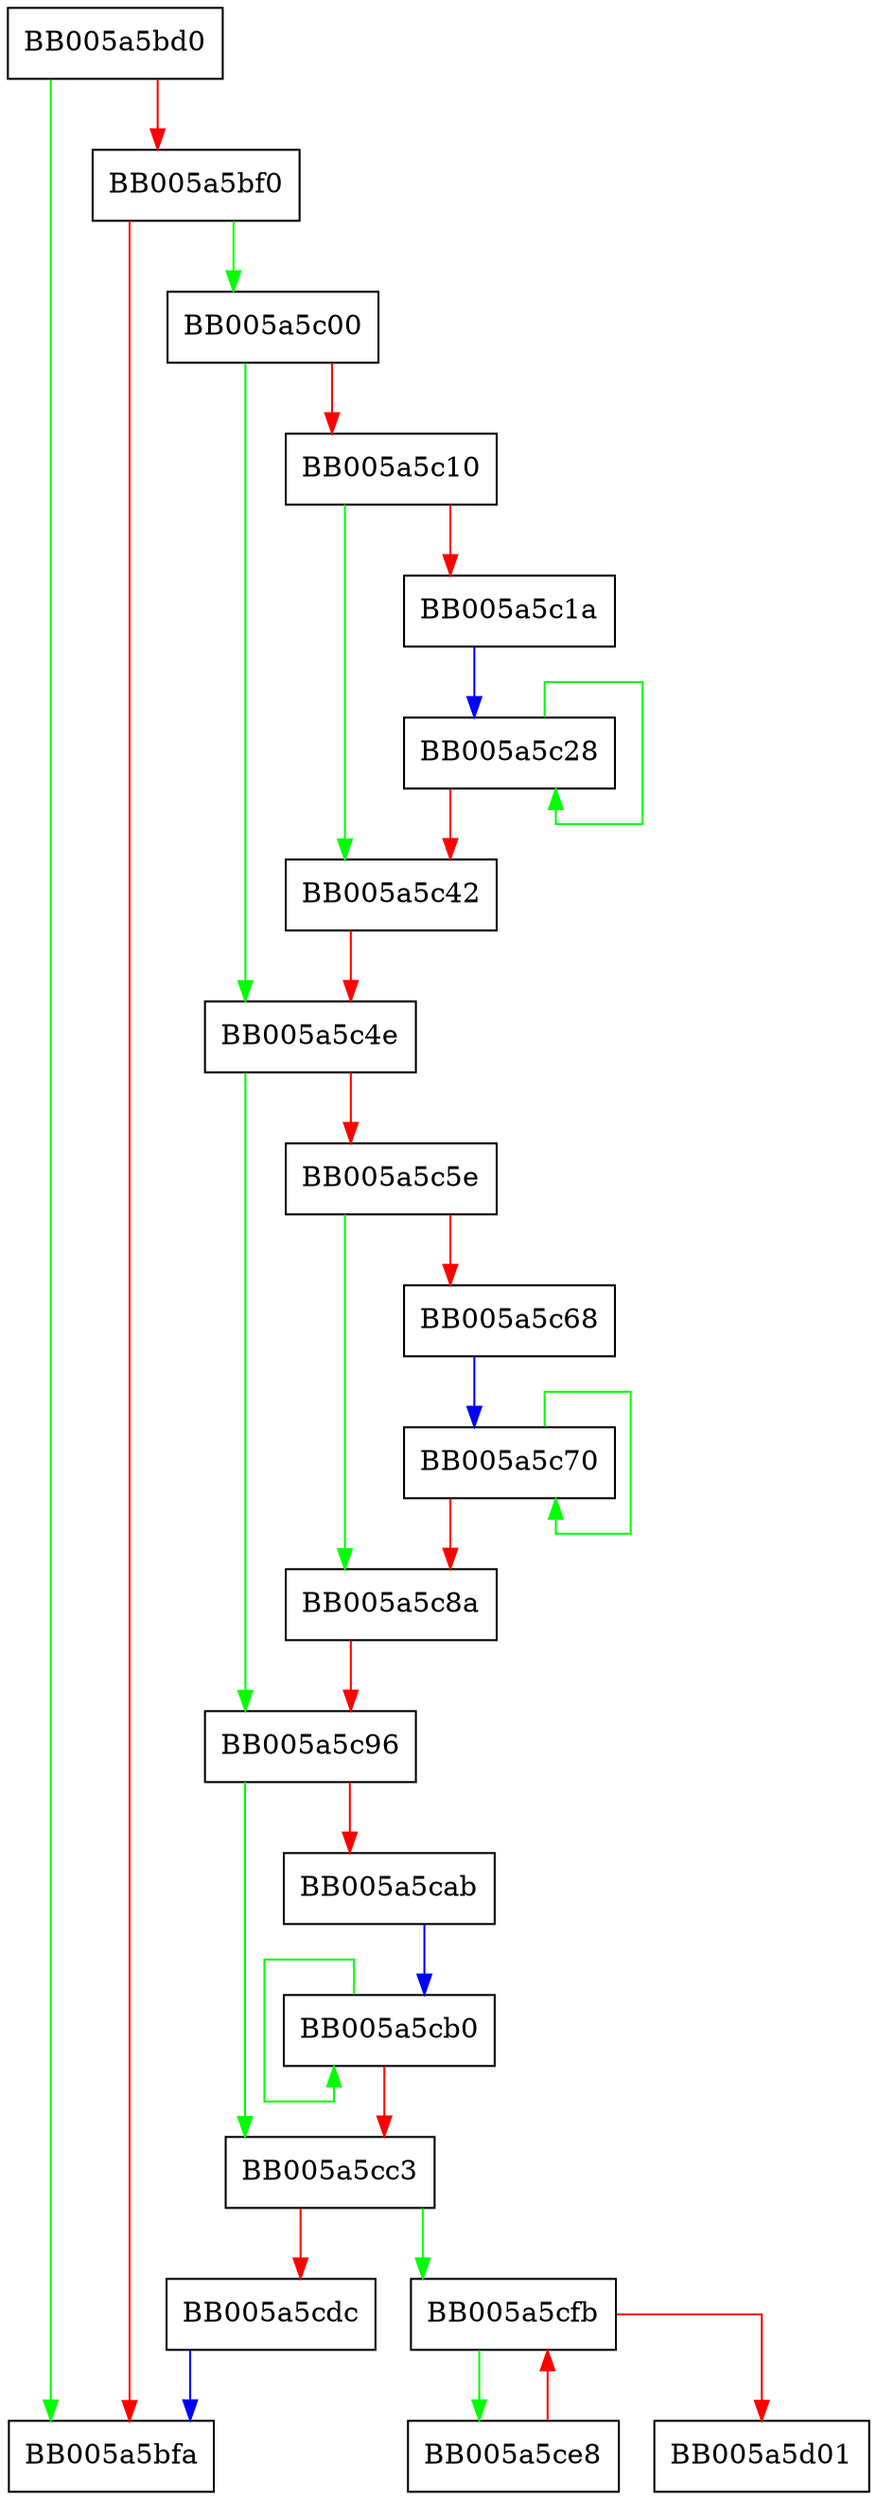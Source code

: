 digraph ERR_load_strings {
  node [shape="box"];
  graph [splines=ortho];
  BB005a5bd0 -> BB005a5bfa [color="green"];
  BB005a5bd0 -> BB005a5bf0 [color="red"];
  BB005a5bf0 -> BB005a5c00 [color="green"];
  BB005a5bf0 -> BB005a5bfa [color="red"];
  BB005a5c00 -> BB005a5c4e [color="green"];
  BB005a5c00 -> BB005a5c10 [color="red"];
  BB005a5c10 -> BB005a5c42 [color="green"];
  BB005a5c10 -> BB005a5c1a [color="red"];
  BB005a5c1a -> BB005a5c28 [color="blue"];
  BB005a5c28 -> BB005a5c28 [color="green"];
  BB005a5c28 -> BB005a5c42 [color="red"];
  BB005a5c42 -> BB005a5c4e [color="red"];
  BB005a5c4e -> BB005a5c96 [color="green"];
  BB005a5c4e -> BB005a5c5e [color="red"];
  BB005a5c5e -> BB005a5c8a [color="green"];
  BB005a5c5e -> BB005a5c68 [color="red"];
  BB005a5c68 -> BB005a5c70 [color="blue"];
  BB005a5c70 -> BB005a5c70 [color="green"];
  BB005a5c70 -> BB005a5c8a [color="red"];
  BB005a5c8a -> BB005a5c96 [color="red"];
  BB005a5c96 -> BB005a5cc3 [color="green"];
  BB005a5c96 -> BB005a5cab [color="red"];
  BB005a5cab -> BB005a5cb0 [color="blue"];
  BB005a5cb0 -> BB005a5cb0 [color="green"];
  BB005a5cb0 -> BB005a5cc3 [color="red"];
  BB005a5cc3 -> BB005a5cfb [color="green"];
  BB005a5cc3 -> BB005a5cdc [color="red"];
  BB005a5cdc -> BB005a5bfa [color="blue"];
  BB005a5ce8 -> BB005a5cfb [color="red"];
  BB005a5cfb -> BB005a5ce8 [color="green"];
  BB005a5cfb -> BB005a5d01 [color="red"];
}